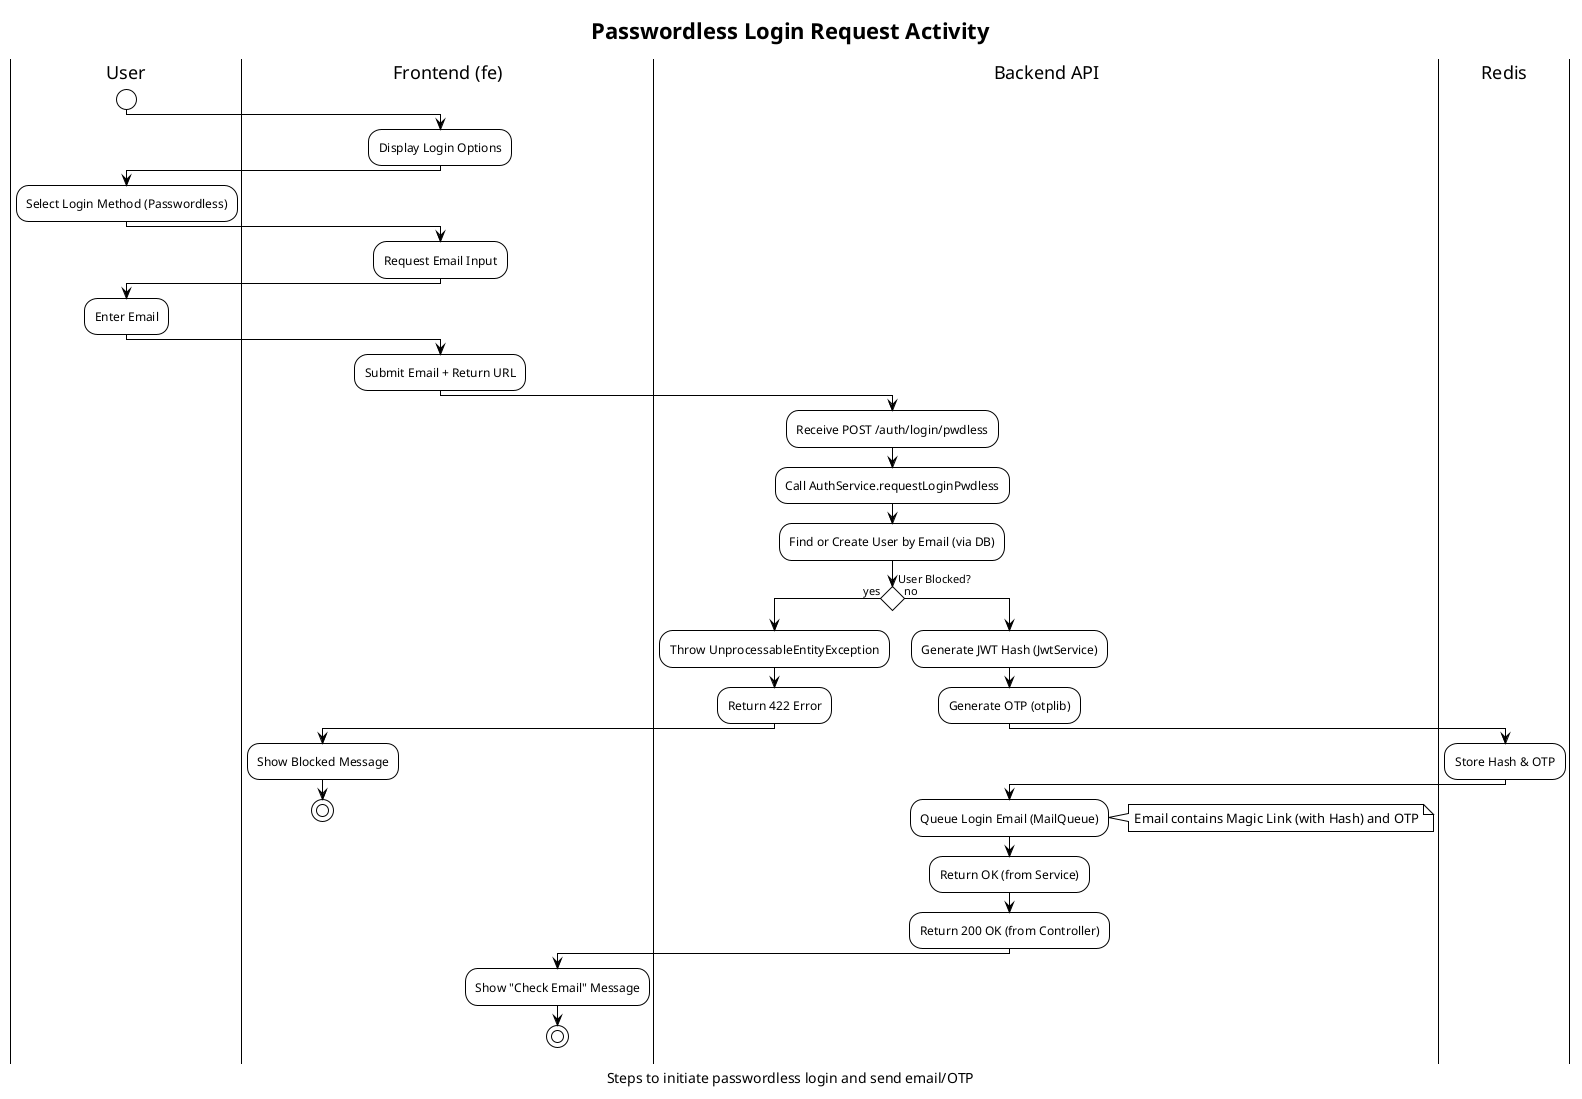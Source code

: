 @startuml Auth Passwordless Request Activity Diagram
!theme plain
skinparam ConditionStyle diamond

title Passwordless Login Request Activity
caption Steps to initiate passwordless login and send email/OTP

|User|
start

|Frontend (fe)|
:Display Login Options;

|User|
:Select Login Method (Passwordless);

|Frontend (fe)|
:Request Email Input;
|User|
:Enter Email;
|Frontend (fe)|
:Submit Email + Return URL;

|Backend API|
:Receive POST /auth/login/pwdless;
:Call AuthService.requestLoginPwdless;
:Find or Create User by Email (via DB);

if (User Blocked?) then (yes)
    :Throw UnprocessableEntityException;
    :Return 422 Error;
    |Frontend (fe)|
    :Show Blocked Message;
    stop
else (no)
    |Backend API|
    :Generate JWT Hash (JwtService);
    :Generate OTP (otplib);
    |Redis|
    :Store Hash & OTP;
    |Backend API|
    :Queue Login Email (MailQueue);
    note right: Email contains Magic Link (with Hash) and OTP
    :Return OK (from Service);
    :Return 200 OK (from Controller);
    |Frontend (fe)|
    :Show "Check Email" Message;
    stop
endif

@enduml
